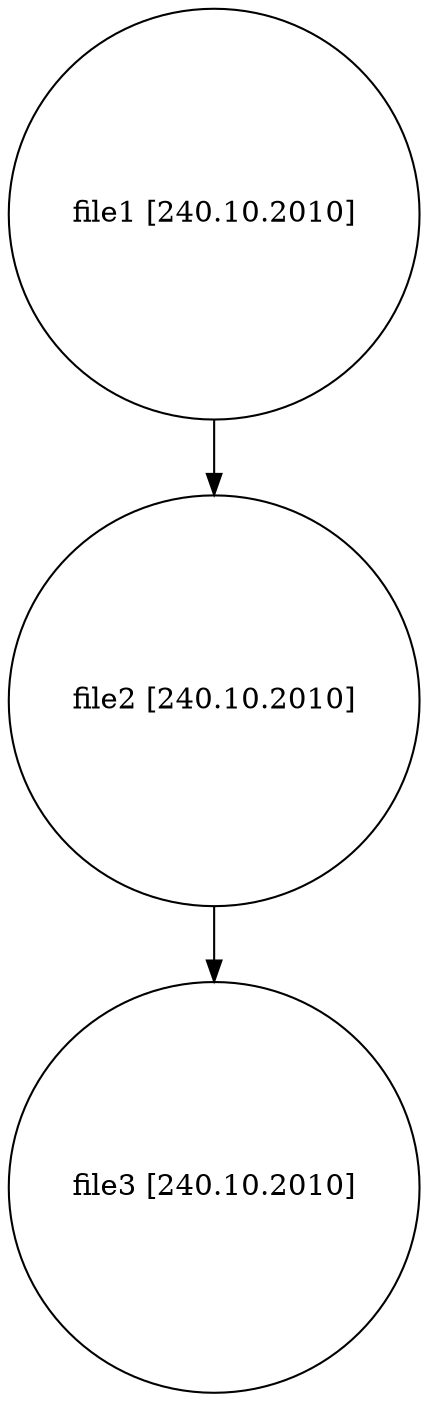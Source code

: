 digraph G {
	node [shape=circle];
	"file1 [240.10.2010]"; 
	"file1 [240.10.2010]" -> "file2 [240.10.2010]";
	"file2 [240.10.2010]" -> "file3 [240.10.2010]";
}
